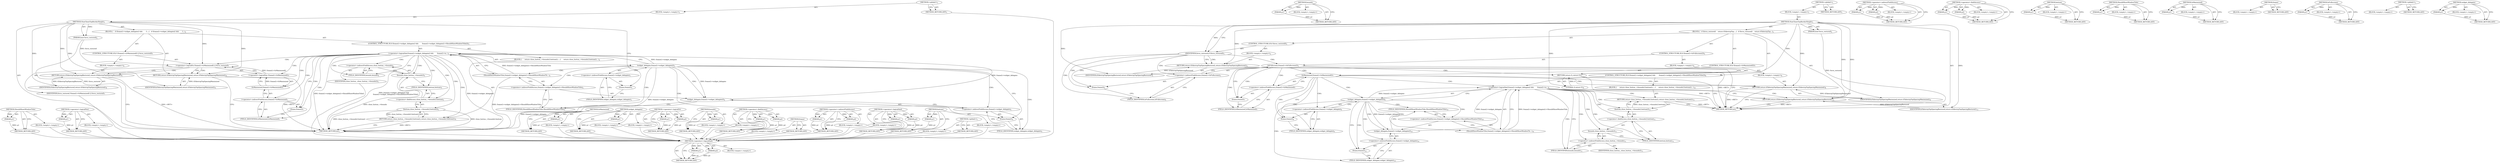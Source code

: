 digraph "widget_delegate" {
vulnerable_82 [label=<(METHOD,ShouldShowWindowTitle)>];
vulnerable_83 [label=<(PARAM,p1)>];
vulnerable_84 [label=<(BLOCK,&lt;empty&gt;,&lt;empty&gt;)>];
vulnerable_85 [label=<(METHOD_RETURN,ANY)>];
vulnerable_104 [label=<(METHOD,&lt;operator&gt;.logicalNot)>];
vulnerable_105 [label=<(PARAM,p1)>];
vulnerable_106 [label=<(BLOCK,&lt;empty&gt;,&lt;empty&gt;)>];
vulnerable_107 [label=<(METHOD_RETURN,ANY)>];
vulnerable_6 [label=<(METHOD,&lt;global&gt;)<SUB>1</SUB>>];
vulnerable_7 [label=<(BLOCK,&lt;empty&gt;,&lt;empty&gt;)<SUB>1</SUB>>];
vulnerable_8 [label=<(METHOD,NonClientTopBorderHeight)<SUB>1</SUB>>];
vulnerable_9 [label=<(PARAM,bool force_restored)<SUB>2</SUB>>];
vulnerable_10 [label=<(BLOCK,{
   if (frame()-&gt;widget_delegate() &amp;&amp;
       f...,{
   if (frame()-&gt;widget_delegate() &amp;&amp;
       f...)<SUB>2</SUB>>];
vulnerable_11 [label=<(CONTROL_STRUCTURE,IF,if (frame()-&gt;widget_delegate() &amp;&amp;
       frame()-&gt;widget_delegate()-&gt;ShouldShowWindowTitle()))<SUB>3</SUB>>];
vulnerable_12 [label=<(&lt;operator&gt;.logicalAnd,frame()-&gt;widget_delegate() &amp;&amp;
       frame()-&gt;w...)<SUB>3</SUB>>];
vulnerable_13 [label=<(widget_delegate,frame()-&gt;widget_delegate())<SUB>3</SUB>>];
vulnerable_14 [label=<(&lt;operator&gt;.indirectFieldAccess,frame()-&gt;widget_delegate)<SUB>3</SUB>>];
vulnerable_15 [label=<(frame,frame())<SUB>3</SUB>>];
vulnerable_16 [label=<(FIELD_IDENTIFIER,widget_delegate,widget_delegate)<SUB>3</SUB>>];
vulnerable_17 [label=<(ShouldShowWindowTitle,frame()-&gt;widget_delegate()-&gt;ShouldShowWindowTit...)<SUB>4</SUB>>];
vulnerable_18 [label=<(&lt;operator&gt;.indirectFieldAccess,frame()-&gt;widget_delegate()-&gt;ShouldShowWindowTitle)<SUB>4</SUB>>];
vulnerable_19 [label=<(widget_delegate,frame()-&gt;widget_delegate())<SUB>4</SUB>>];
vulnerable_20 [label=<(&lt;operator&gt;.indirectFieldAccess,frame()-&gt;widget_delegate)<SUB>4</SUB>>];
vulnerable_21 [label=<(frame,frame())<SUB>4</SUB>>];
vulnerable_22 [label=<(FIELD_IDENTIFIER,widget_delegate,widget_delegate)<SUB>4</SUB>>];
vulnerable_23 [label=<(FIELD_IDENTIFIER,ShouldShowWindowTitle,ShouldShowWindowTitle)<SUB>4</SUB>>];
vulnerable_24 [label=<(BLOCK,{
     return close_button_-&gt;bounds().bottom();...,{
     return close_button_-&gt;bounds().bottom();...)<SUB>4</SUB>>];
vulnerable_25 [label=<(RETURN,return close_button_-&gt;bounds().bottom();,return close_button_-&gt;bounds().bottom();)<SUB>5</SUB>>];
vulnerable_26 [label=<(bottom,close_button_-&gt;bounds().bottom())<SUB>5</SUB>>];
vulnerable_27 [label=<(&lt;operator&gt;.fieldAccess,close_button_-&gt;bounds().bottom)<SUB>5</SUB>>];
vulnerable_28 [label=<(bounds,close_button_-&gt;bounds())<SUB>5</SUB>>];
vulnerable_29 [label=<(&lt;operator&gt;.indirectFieldAccess,close_button_-&gt;bounds)<SUB>5</SUB>>];
vulnerable_30 [label=<(IDENTIFIER,close_button_,close_button_-&gt;bounds())<SUB>5</SUB>>];
vulnerable_31 [label=<(FIELD_IDENTIFIER,bounds,bounds)<SUB>5</SUB>>];
vulnerable_32 [label=<(FIELD_IDENTIFIER,bottom,bottom)<SUB>5</SUB>>];
vulnerable_33 [label=<(CONTROL_STRUCTURE,IF,if (!frame()-&gt;IsMaximized() || force_restored))<SUB>7</SUB>>];
vulnerable_34 [label=<(&lt;operator&gt;.logicalOr,!frame()-&gt;IsMaximized() || force_restored)<SUB>7</SUB>>];
vulnerable_35 [label=<(&lt;operator&gt;.logicalNot,!frame()-&gt;IsMaximized())<SUB>7</SUB>>];
vulnerable_36 [label=<(IsMaximized,frame()-&gt;IsMaximized())<SUB>7</SUB>>];
vulnerable_37 [label=<(&lt;operator&gt;.indirectFieldAccess,frame()-&gt;IsMaximized)<SUB>7</SUB>>];
vulnerable_38 [label=<(frame,frame())<SUB>7</SUB>>];
vulnerable_39 [label=<(FIELD_IDENTIFIER,IsMaximized,IsMaximized)<SUB>7</SUB>>];
vulnerable_40 [label=<(IDENTIFIER,force_restored,!frame()-&gt;IsMaximized() || force_restored)<SUB>7</SUB>>];
vulnerable_41 [label=<(BLOCK,&lt;empty&gt;,&lt;empty&gt;)<SUB>8</SUB>>];
vulnerable_42 [label=<(RETURN,return kTabstripTopSpacingRestored;,return kTabstripTopSpacingRestored;)<SUB>8</SUB>>];
vulnerable_43 [label=<(IDENTIFIER,kTabstripTopSpacingRestored,return kTabstripTopSpacingRestored;)<SUB>8</SUB>>];
vulnerable_44 [label=<(RETURN,return kTabstripTopSpacingMaximized;,return kTabstripTopSpacingMaximized;)<SUB>9</SUB>>];
vulnerable_45 [label=<(IDENTIFIER,kTabstripTopSpacingMaximized,return kTabstripTopSpacingMaximized;)<SUB>9</SUB>>];
vulnerable_46 [label=<(METHOD_RETURN,int)<SUB>1</SUB>>];
vulnerable_48 [label=<(METHOD_RETURN,ANY)<SUB>1</SUB>>];
vulnerable_108 [label=<(METHOD,IsMaximized)>];
vulnerable_109 [label=<(PARAM,p1)>];
vulnerable_110 [label=<(BLOCK,&lt;empty&gt;,&lt;empty&gt;)>];
vulnerable_111 [label=<(METHOD_RETURN,ANY)>];
vulnerable_70 [label=<(METHOD,widget_delegate)>];
vulnerable_71 [label=<(PARAM,p1)>];
vulnerable_72 [label=<(BLOCK,&lt;empty&gt;,&lt;empty&gt;)>];
vulnerable_73 [label=<(METHOD_RETURN,ANY)>];
vulnerable_99 [label=<(METHOD,&lt;operator&gt;.logicalOr)>];
vulnerable_100 [label=<(PARAM,p1)>];
vulnerable_101 [label=<(PARAM,p2)>];
vulnerable_102 [label=<(BLOCK,&lt;empty&gt;,&lt;empty&gt;)>];
vulnerable_103 [label=<(METHOD_RETURN,ANY)>];
vulnerable_95 [label=<(METHOD,bounds)>];
vulnerable_96 [label=<(PARAM,p1)>];
vulnerable_97 [label=<(BLOCK,&lt;empty&gt;,&lt;empty&gt;)>];
vulnerable_98 [label=<(METHOD_RETURN,ANY)>];
vulnerable_90 [label=<(METHOD,&lt;operator&gt;.fieldAccess)>];
vulnerable_91 [label=<(PARAM,p1)>];
vulnerable_92 [label=<(PARAM,p2)>];
vulnerable_93 [label=<(BLOCK,&lt;empty&gt;,&lt;empty&gt;)>];
vulnerable_94 [label=<(METHOD_RETURN,ANY)>];
vulnerable_79 [label=<(METHOD,frame)>];
vulnerable_80 [label=<(BLOCK,&lt;empty&gt;,&lt;empty&gt;)>];
vulnerable_81 [label=<(METHOD_RETURN,ANY)>];
vulnerable_74 [label=<(METHOD,&lt;operator&gt;.indirectFieldAccess)>];
vulnerable_75 [label=<(PARAM,p1)>];
vulnerable_76 [label=<(PARAM,p2)>];
vulnerable_77 [label=<(BLOCK,&lt;empty&gt;,&lt;empty&gt;)>];
vulnerable_78 [label=<(METHOD_RETURN,ANY)>];
vulnerable_65 [label=<(METHOD,&lt;operator&gt;.logicalAnd)>];
vulnerable_66 [label=<(PARAM,p1)>];
vulnerable_67 [label=<(PARAM,p2)>];
vulnerable_68 [label=<(BLOCK,&lt;empty&gt;,&lt;empty&gt;)>];
vulnerable_69 [label=<(METHOD_RETURN,ANY)>];
vulnerable_59 [label=<(METHOD,&lt;global&gt;)<SUB>1</SUB>>];
vulnerable_60 [label=<(BLOCK,&lt;empty&gt;,&lt;empty&gt;)>];
vulnerable_61 [label=<(METHOD_RETURN,ANY)>];
vulnerable_86 [label=<(METHOD,bottom)>];
vulnerable_87 [label=<(PARAM,p1)>];
vulnerable_88 [label=<(BLOCK,&lt;empty&gt;,&lt;empty&gt;)>];
vulnerable_89 [label=<(METHOD_RETURN,ANY)>];
fixed_91 [label=<(METHOD,&lt;operator&gt;.logicalAnd)>];
fixed_92 [label=<(PARAM,p1)>];
fixed_93 [label=<(PARAM,p2)>];
fixed_94 [label=<(BLOCK,&lt;empty&gt;,&lt;empty&gt;)>];
fixed_95 [label=<(METHOD_RETURN,ANY)>];
fixed_113 [label=<(METHOD,bounds)>];
fixed_114 [label=<(PARAM,p1)>];
fixed_115 [label=<(BLOCK,&lt;empty&gt;,&lt;empty&gt;)>];
fixed_116 [label=<(METHOD_RETURN,ANY)>];
fixed_6 [label=<(METHOD,&lt;global&gt;)<SUB>1</SUB>>];
fixed_7 [label=<(BLOCK,&lt;empty&gt;,&lt;empty&gt;)<SUB>1</SUB>>];
fixed_8 [label=<(METHOD,NonClientTopBorderHeight)<SUB>1</SUB>>];
fixed_9 [label=<(PARAM,bool force_restored)<SUB>2</SUB>>];
fixed_10 [label=<(BLOCK,{
  if (force_restored)
    return kTabstripTop...,{
  if (force_restored)
    return kTabstripTop...)<SUB>2</SUB>>];
fixed_11 [label=<(CONTROL_STRUCTURE,IF,if (force_restored))<SUB>3</SUB>>];
fixed_12 [label=<(IDENTIFIER,force_restored,if (force_restored))<SUB>3</SUB>>];
fixed_13 [label=<(BLOCK,&lt;empty&gt;,&lt;empty&gt;)<SUB>4</SUB>>];
fixed_14 [label=<(RETURN,return kTabstripTopSpacingRestored;,return kTabstripTopSpacingRestored;)<SUB>4</SUB>>];
fixed_15 [label=<(IDENTIFIER,kTabstripTopSpacingRestored,return kTabstripTopSpacingRestored;)<SUB>4</SUB>>];
fixed_16 [label=<(CONTROL_STRUCTURE,IF,if (frame()-&gt;IsFullscreen()))<SUB>5</SUB>>];
fixed_17 [label=<(IsFullscreen,frame()-&gt;IsFullscreen())<SUB>5</SUB>>];
fixed_18 [label=<(&lt;operator&gt;.indirectFieldAccess,frame()-&gt;IsFullscreen)<SUB>5</SUB>>];
fixed_19 [label=<(frame,frame())<SUB>5</SUB>>];
fixed_20 [label=<(FIELD_IDENTIFIER,IsFullscreen,IsFullscreen)<SUB>5</SUB>>];
fixed_21 [label=<(BLOCK,&lt;empty&gt;,&lt;empty&gt;)<SUB>6</SUB>>];
fixed_22 [label=<(RETURN,return 0;,return 0;)<SUB>6</SUB>>];
fixed_23 [label=<(LITERAL,0,return 0;)<SUB>6</SUB>>];
fixed_24 [label=<(CONTROL_STRUCTURE,IF,if (frame()-&gt;IsMaximized()))<SUB>7</SUB>>];
fixed_25 [label=<(IsMaximized,frame()-&gt;IsMaximized())<SUB>7</SUB>>];
fixed_26 [label=<(&lt;operator&gt;.indirectFieldAccess,frame()-&gt;IsMaximized)<SUB>7</SUB>>];
fixed_27 [label=<(frame,frame())<SUB>7</SUB>>];
fixed_28 [label=<(FIELD_IDENTIFIER,IsMaximized,IsMaximized)<SUB>7</SUB>>];
fixed_29 [label=<(BLOCK,&lt;empty&gt;,&lt;empty&gt;)<SUB>8</SUB>>];
fixed_30 [label=<(RETURN,return kTabstripTopSpacingMaximized;,return kTabstripTopSpacingMaximized;)<SUB>8</SUB>>];
fixed_31 [label=<(IDENTIFIER,kTabstripTopSpacingMaximized,return kTabstripTopSpacingMaximized;)<SUB>8</SUB>>];
fixed_32 [label=<(CONTROL_STRUCTURE,IF,if (frame()-&gt;widget_delegate() &amp;&amp;
       frame()-&gt;widget_delegate()-&gt;ShouldShowWindowTitle()))<SUB>9</SUB>>];
fixed_33 [label=<(&lt;operator&gt;.logicalAnd,frame()-&gt;widget_delegate() &amp;&amp;
       frame()-&gt;w...)<SUB>9</SUB>>];
fixed_34 [label=<(widget_delegate,frame()-&gt;widget_delegate())<SUB>9</SUB>>];
fixed_35 [label=<(&lt;operator&gt;.indirectFieldAccess,frame()-&gt;widget_delegate)<SUB>9</SUB>>];
fixed_36 [label=<(frame,frame())<SUB>9</SUB>>];
fixed_37 [label=<(FIELD_IDENTIFIER,widget_delegate,widget_delegate)<SUB>9</SUB>>];
fixed_38 [label=<(ShouldShowWindowTitle,frame()-&gt;widget_delegate()-&gt;ShouldShowWindowTit...)<SUB>10</SUB>>];
fixed_39 [label=<(&lt;operator&gt;.indirectFieldAccess,frame()-&gt;widget_delegate()-&gt;ShouldShowWindowTitle)<SUB>10</SUB>>];
fixed_40 [label=<(widget_delegate,frame()-&gt;widget_delegate())<SUB>10</SUB>>];
fixed_41 [label=<(&lt;operator&gt;.indirectFieldAccess,frame()-&gt;widget_delegate)<SUB>10</SUB>>];
fixed_42 [label=<(frame,frame())<SUB>10</SUB>>];
fixed_43 [label=<(FIELD_IDENTIFIER,widget_delegate,widget_delegate)<SUB>10</SUB>>];
fixed_44 [label=<(FIELD_IDENTIFIER,ShouldShowWindowTitle,ShouldShowWindowTitle)<SUB>10</SUB>>];
fixed_45 [label=<(BLOCK,{
     return close_button_-&gt;bounds().bottom();...,{
     return close_button_-&gt;bounds().bottom();...)<SUB>10</SUB>>];
fixed_46 [label=<(RETURN,return close_button_-&gt;bounds().bottom();,return close_button_-&gt;bounds().bottom();)<SUB>11</SUB>>];
fixed_47 [label=<(bottom,close_button_-&gt;bounds().bottom())<SUB>11</SUB>>];
fixed_48 [label=<(&lt;operator&gt;.fieldAccess,close_button_-&gt;bounds().bottom)<SUB>11</SUB>>];
fixed_49 [label=<(bounds,close_button_-&gt;bounds())<SUB>11</SUB>>];
fixed_50 [label=<(&lt;operator&gt;.indirectFieldAccess,close_button_-&gt;bounds)<SUB>11</SUB>>];
fixed_51 [label=<(IDENTIFIER,close_button_,close_button_-&gt;bounds())<SUB>11</SUB>>];
fixed_52 [label=<(FIELD_IDENTIFIER,bounds,bounds)<SUB>11</SUB>>];
fixed_53 [label=<(FIELD_IDENTIFIER,bottom,bottom)<SUB>11</SUB>>];
fixed_54 [label=<(RETURN,return kTabstripTopSpacingRestored;,return kTabstripTopSpacingRestored;)<SUB>13</SUB>>];
fixed_55 [label=<(IDENTIFIER,kTabstripTopSpacingRestored,return kTabstripTopSpacingRestored;)<SUB>13</SUB>>];
fixed_56 [label=<(METHOD_RETURN,int)<SUB>1</SUB>>];
fixed_58 [label=<(METHOD_RETURN,ANY)<SUB>1</SUB>>];
fixed_79 [label=<(METHOD,&lt;operator&gt;.indirectFieldAccess)>];
fixed_80 [label=<(PARAM,p1)>];
fixed_81 [label=<(PARAM,p2)>];
fixed_82 [label=<(BLOCK,&lt;empty&gt;,&lt;empty&gt;)>];
fixed_83 [label=<(METHOD_RETURN,ANY)>];
fixed_108 [label=<(METHOD,&lt;operator&gt;.fieldAccess)>];
fixed_109 [label=<(PARAM,p1)>];
fixed_110 [label=<(PARAM,p2)>];
fixed_111 [label=<(BLOCK,&lt;empty&gt;,&lt;empty&gt;)>];
fixed_112 [label=<(METHOD_RETURN,ANY)>];
fixed_104 [label=<(METHOD,bottom)>];
fixed_105 [label=<(PARAM,p1)>];
fixed_106 [label=<(BLOCK,&lt;empty&gt;,&lt;empty&gt;)>];
fixed_107 [label=<(METHOD_RETURN,ANY)>];
fixed_100 [label=<(METHOD,ShouldShowWindowTitle)>];
fixed_101 [label=<(PARAM,p1)>];
fixed_102 [label=<(BLOCK,&lt;empty&gt;,&lt;empty&gt;)>];
fixed_103 [label=<(METHOD_RETURN,ANY)>];
fixed_87 [label=<(METHOD,IsMaximized)>];
fixed_88 [label=<(PARAM,p1)>];
fixed_89 [label=<(BLOCK,&lt;empty&gt;,&lt;empty&gt;)>];
fixed_90 [label=<(METHOD_RETURN,ANY)>];
fixed_84 [label=<(METHOD,frame)>];
fixed_85 [label=<(BLOCK,&lt;empty&gt;,&lt;empty&gt;)>];
fixed_86 [label=<(METHOD_RETURN,ANY)>];
fixed_75 [label=<(METHOD,IsFullscreen)>];
fixed_76 [label=<(PARAM,p1)>];
fixed_77 [label=<(BLOCK,&lt;empty&gt;,&lt;empty&gt;)>];
fixed_78 [label=<(METHOD_RETURN,ANY)>];
fixed_69 [label=<(METHOD,&lt;global&gt;)<SUB>1</SUB>>];
fixed_70 [label=<(BLOCK,&lt;empty&gt;,&lt;empty&gt;)>];
fixed_71 [label=<(METHOD_RETURN,ANY)>];
fixed_96 [label=<(METHOD,widget_delegate)>];
fixed_97 [label=<(PARAM,p1)>];
fixed_98 [label=<(BLOCK,&lt;empty&gt;,&lt;empty&gt;)>];
fixed_99 [label=<(METHOD_RETURN,ANY)>];
vulnerable_82 -> vulnerable_83  [key=0, label="AST: "];
vulnerable_82 -> vulnerable_83  [key=1, label="DDG: "];
vulnerable_82 -> vulnerable_84  [key=0, label="AST: "];
vulnerable_82 -> vulnerable_85  [key=0, label="AST: "];
vulnerable_82 -> vulnerable_85  [key=1, label="CFG: "];
vulnerable_83 -> vulnerable_85  [key=0, label="DDG: p1"];
vulnerable_84 -> fixed_91  [key=0];
vulnerable_85 -> fixed_91  [key=0];
vulnerable_104 -> vulnerable_105  [key=0, label="AST: "];
vulnerable_104 -> vulnerable_105  [key=1, label="DDG: "];
vulnerable_104 -> vulnerable_106  [key=0, label="AST: "];
vulnerable_104 -> vulnerable_107  [key=0, label="AST: "];
vulnerable_104 -> vulnerable_107  [key=1, label="CFG: "];
vulnerable_105 -> vulnerable_107  [key=0, label="DDG: p1"];
vulnerable_106 -> fixed_91  [key=0];
vulnerable_107 -> fixed_91  [key=0];
vulnerable_6 -> vulnerable_7  [key=0, label="AST: "];
vulnerable_6 -> vulnerable_48  [key=0, label="AST: "];
vulnerable_6 -> vulnerable_48  [key=1, label="CFG: "];
vulnerable_7 -> vulnerable_8  [key=0, label="AST: "];
vulnerable_8 -> vulnerable_9  [key=0, label="AST: "];
vulnerable_8 -> vulnerable_9  [key=1, label="DDG: "];
vulnerable_8 -> vulnerable_10  [key=0, label="AST: "];
vulnerable_8 -> vulnerable_46  [key=0, label="AST: "];
vulnerable_8 -> vulnerable_15  [key=0, label="CFG: "];
vulnerable_8 -> vulnerable_44  [key=0, label="DDG: "];
vulnerable_8 -> vulnerable_45  [key=0, label="DDG: "];
vulnerable_8 -> vulnerable_34  [key=0, label="DDG: "];
vulnerable_8 -> vulnerable_42  [key=0, label="DDG: "];
vulnerable_8 -> vulnerable_43  [key=0, label="DDG: "];
vulnerable_9 -> vulnerable_46  [key=0, label="DDG: force_restored"];
vulnerable_9 -> vulnerable_34  [key=0, label="DDG: force_restored"];
vulnerable_10 -> vulnerable_11  [key=0, label="AST: "];
vulnerable_10 -> vulnerable_33  [key=0, label="AST: "];
vulnerable_10 -> vulnerable_44  [key=0, label="AST: "];
vulnerable_11 -> vulnerable_12  [key=0, label="AST: "];
vulnerable_11 -> vulnerable_24  [key=0, label="AST: "];
vulnerable_12 -> vulnerable_13  [key=0, label="AST: "];
vulnerable_12 -> vulnerable_17  [key=0, label="AST: "];
vulnerable_12 -> vulnerable_38  [key=0, label="CFG: "];
vulnerable_12 -> vulnerable_38  [key=1, label="CDG: "];
vulnerable_12 -> vulnerable_31  [key=0, label="CFG: "];
vulnerable_12 -> vulnerable_31  [key=1, label="CDG: "];
vulnerable_12 -> vulnerable_46  [key=0, label="DDG: frame()-&gt;widget_delegate()"];
vulnerable_12 -> vulnerable_46  [key=1, label="DDG: frame()-&gt;widget_delegate()-&gt;ShouldShowWindowTitle()"];
vulnerable_12 -> vulnerable_46  [key=2, label="DDG: frame()-&gt;widget_delegate() &amp;&amp;
       frame()-&gt;widget_delegate()-&gt;ShouldShowWindowTitle()"];
vulnerable_12 -> vulnerable_34  [key=0, label="CDG: "];
vulnerable_12 -> vulnerable_32  [key=0, label="CDG: "];
vulnerable_12 -> vulnerable_26  [key=0, label="CDG: "];
vulnerable_12 -> vulnerable_28  [key=0, label="CDG: "];
vulnerable_12 -> vulnerable_36  [key=0, label="CDG: "];
vulnerable_12 -> vulnerable_37  [key=0, label="CDG: "];
vulnerable_12 -> vulnerable_25  [key=0, label="CDG: "];
vulnerable_12 -> vulnerable_27  [key=0, label="CDG: "];
vulnerable_12 -> vulnerable_29  [key=0, label="CDG: "];
vulnerable_12 -> vulnerable_35  [key=0, label="CDG: "];
vulnerable_12 -> vulnerable_39  [key=0, label="CDG: "];
vulnerable_13 -> vulnerable_14  [key=0, label="AST: "];
vulnerable_13 -> vulnerable_21  [key=0, label="CFG: "];
vulnerable_13 -> vulnerable_21  [key=1, label="CDG: "];
vulnerable_13 -> vulnerable_12  [key=0, label="CFG: "];
vulnerable_13 -> vulnerable_12  [key=1, label="DDG: frame()-&gt;widget_delegate"];
vulnerable_13 -> vulnerable_46  [key=0, label="DDG: frame()-&gt;widget_delegate"];
vulnerable_13 -> vulnerable_19  [key=0, label="DDG: frame()-&gt;widget_delegate"];
vulnerable_13 -> vulnerable_19  [key=1, label="CDG: "];
vulnerable_13 -> vulnerable_17  [key=0, label="CDG: "];
vulnerable_13 -> vulnerable_23  [key=0, label="CDG: "];
vulnerable_13 -> vulnerable_20  [key=0, label="CDG: "];
vulnerable_13 -> vulnerable_22  [key=0, label="CDG: "];
vulnerable_13 -> vulnerable_18  [key=0, label="CDG: "];
vulnerable_14 -> vulnerable_15  [key=0, label="AST: "];
vulnerable_14 -> vulnerable_16  [key=0, label="AST: "];
vulnerable_14 -> vulnerable_13  [key=0, label="CFG: "];
vulnerable_15 -> vulnerable_16  [key=0, label="CFG: "];
vulnerable_16 -> vulnerable_14  [key=0, label="CFG: "];
vulnerable_17 -> vulnerable_18  [key=0, label="AST: "];
vulnerable_17 -> vulnerable_12  [key=0, label="CFG: "];
vulnerable_17 -> vulnerable_12  [key=1, label="DDG: frame()-&gt;widget_delegate()-&gt;ShouldShowWindowTitle"];
vulnerable_17 -> vulnerable_46  [key=0, label="DDG: frame()-&gt;widget_delegate()-&gt;ShouldShowWindowTitle"];
vulnerable_18 -> vulnerable_19  [key=0, label="AST: "];
vulnerable_18 -> vulnerable_23  [key=0, label="AST: "];
vulnerable_18 -> vulnerable_17  [key=0, label="CFG: "];
vulnerable_19 -> vulnerable_20  [key=0, label="AST: "];
vulnerable_19 -> vulnerable_23  [key=0, label="CFG: "];
vulnerable_19 -> vulnerable_46  [key=0, label="DDG: frame()-&gt;widget_delegate"];
vulnerable_19 -> vulnerable_12  [key=0, label="DDG: frame()-&gt;widget_delegate"];
vulnerable_20 -> vulnerable_21  [key=0, label="AST: "];
vulnerable_20 -> vulnerable_22  [key=0, label="AST: "];
vulnerable_20 -> vulnerable_19  [key=0, label="CFG: "];
vulnerable_21 -> vulnerable_22  [key=0, label="CFG: "];
vulnerable_22 -> vulnerable_20  [key=0, label="CFG: "];
vulnerable_23 -> vulnerable_18  [key=0, label="CFG: "];
vulnerable_24 -> vulnerable_25  [key=0, label="AST: "];
vulnerable_25 -> vulnerable_26  [key=0, label="AST: "];
vulnerable_25 -> vulnerable_46  [key=0, label="CFG: "];
vulnerable_25 -> vulnerable_46  [key=1, label="DDG: &lt;RET&gt;"];
vulnerable_26 -> vulnerable_27  [key=0, label="AST: "];
vulnerable_26 -> vulnerable_25  [key=0, label="CFG: "];
vulnerable_26 -> vulnerable_25  [key=1, label="DDG: close_button_-&gt;bounds().bottom()"];
vulnerable_26 -> vulnerable_46  [key=0, label="DDG: close_button_-&gt;bounds().bottom"];
vulnerable_26 -> vulnerable_46  [key=1, label="DDG: close_button_-&gt;bounds().bottom()"];
vulnerable_27 -> vulnerable_28  [key=0, label="AST: "];
vulnerable_27 -> vulnerable_32  [key=0, label="AST: "];
vulnerable_27 -> vulnerable_26  [key=0, label="CFG: "];
vulnerable_28 -> vulnerable_29  [key=0, label="AST: "];
vulnerable_28 -> vulnerable_32  [key=0, label="CFG: "];
vulnerable_28 -> vulnerable_46  [key=0, label="DDG: close_button_-&gt;bounds"];
vulnerable_29 -> vulnerable_30  [key=0, label="AST: "];
vulnerable_29 -> vulnerable_31  [key=0, label="AST: "];
vulnerable_29 -> vulnerable_28  [key=0, label="CFG: "];
vulnerable_30 -> fixed_91  [key=0];
vulnerable_31 -> vulnerable_29  [key=0, label="CFG: "];
vulnerable_32 -> vulnerable_27  [key=0, label="CFG: "];
vulnerable_33 -> vulnerable_34  [key=0, label="AST: "];
vulnerable_33 -> vulnerable_41  [key=0, label="AST: "];
vulnerable_34 -> vulnerable_35  [key=0, label="AST: "];
vulnerable_34 -> vulnerable_40  [key=0, label="AST: "];
vulnerable_34 -> vulnerable_42  [key=0, label="CFG: "];
vulnerable_34 -> vulnerable_42  [key=1, label="CDG: "];
vulnerable_34 -> vulnerable_44  [key=0, label="CFG: "];
vulnerable_34 -> vulnerable_44  [key=1, label="CDG: "];
vulnerable_35 -> vulnerable_36  [key=0, label="AST: "];
vulnerable_35 -> vulnerable_34  [key=0, label="CFG: "];
vulnerable_35 -> vulnerable_34  [key=1, label="DDG: frame()-&gt;IsMaximized()"];
vulnerable_36 -> vulnerable_37  [key=0, label="AST: "];
vulnerable_36 -> vulnerable_35  [key=0, label="CFG: "];
vulnerable_36 -> vulnerable_35  [key=1, label="DDG: frame()-&gt;IsMaximized"];
vulnerable_37 -> vulnerable_38  [key=0, label="AST: "];
vulnerable_37 -> vulnerable_39  [key=0, label="AST: "];
vulnerable_37 -> vulnerable_36  [key=0, label="CFG: "];
vulnerable_38 -> vulnerable_39  [key=0, label="CFG: "];
vulnerable_39 -> vulnerable_37  [key=0, label="CFG: "];
vulnerable_40 -> fixed_91  [key=0];
vulnerable_41 -> vulnerable_42  [key=0, label="AST: "];
vulnerable_42 -> vulnerable_43  [key=0, label="AST: "];
vulnerable_42 -> vulnerable_46  [key=0, label="CFG: "];
vulnerable_42 -> vulnerable_46  [key=1, label="DDG: &lt;RET&gt;"];
vulnerable_43 -> vulnerable_42  [key=0, label="DDG: kTabstripTopSpacingRestored"];
vulnerable_44 -> vulnerable_45  [key=0, label="AST: "];
vulnerable_44 -> vulnerable_46  [key=0, label="CFG: "];
vulnerable_44 -> vulnerable_46  [key=1, label="DDG: &lt;RET&gt;"];
vulnerable_45 -> vulnerable_44  [key=0, label="DDG: kTabstripTopSpacingMaximized"];
vulnerable_46 -> fixed_91  [key=0];
vulnerable_48 -> fixed_91  [key=0];
vulnerable_108 -> vulnerable_109  [key=0, label="AST: "];
vulnerable_108 -> vulnerable_109  [key=1, label="DDG: "];
vulnerable_108 -> vulnerable_110  [key=0, label="AST: "];
vulnerable_108 -> vulnerable_111  [key=0, label="AST: "];
vulnerable_108 -> vulnerable_111  [key=1, label="CFG: "];
vulnerable_109 -> vulnerable_111  [key=0, label="DDG: p1"];
vulnerable_110 -> fixed_91  [key=0];
vulnerable_111 -> fixed_91  [key=0];
vulnerable_70 -> vulnerable_71  [key=0, label="AST: "];
vulnerable_70 -> vulnerable_71  [key=1, label="DDG: "];
vulnerable_70 -> vulnerable_72  [key=0, label="AST: "];
vulnerable_70 -> vulnerable_73  [key=0, label="AST: "];
vulnerable_70 -> vulnerable_73  [key=1, label="CFG: "];
vulnerable_71 -> vulnerable_73  [key=0, label="DDG: p1"];
vulnerable_72 -> fixed_91  [key=0];
vulnerable_73 -> fixed_91  [key=0];
vulnerable_99 -> vulnerable_100  [key=0, label="AST: "];
vulnerable_99 -> vulnerable_100  [key=1, label="DDG: "];
vulnerable_99 -> vulnerable_102  [key=0, label="AST: "];
vulnerable_99 -> vulnerable_101  [key=0, label="AST: "];
vulnerable_99 -> vulnerable_101  [key=1, label="DDG: "];
vulnerable_99 -> vulnerable_103  [key=0, label="AST: "];
vulnerable_99 -> vulnerable_103  [key=1, label="CFG: "];
vulnerable_100 -> vulnerable_103  [key=0, label="DDG: p1"];
vulnerable_101 -> vulnerable_103  [key=0, label="DDG: p2"];
vulnerable_102 -> fixed_91  [key=0];
vulnerable_103 -> fixed_91  [key=0];
vulnerable_95 -> vulnerable_96  [key=0, label="AST: "];
vulnerable_95 -> vulnerable_96  [key=1, label="DDG: "];
vulnerable_95 -> vulnerable_97  [key=0, label="AST: "];
vulnerable_95 -> vulnerable_98  [key=0, label="AST: "];
vulnerable_95 -> vulnerable_98  [key=1, label="CFG: "];
vulnerable_96 -> vulnerable_98  [key=0, label="DDG: p1"];
vulnerable_97 -> fixed_91  [key=0];
vulnerable_98 -> fixed_91  [key=0];
vulnerable_90 -> vulnerable_91  [key=0, label="AST: "];
vulnerable_90 -> vulnerable_91  [key=1, label="DDG: "];
vulnerable_90 -> vulnerable_93  [key=0, label="AST: "];
vulnerable_90 -> vulnerable_92  [key=0, label="AST: "];
vulnerable_90 -> vulnerable_92  [key=1, label="DDG: "];
vulnerable_90 -> vulnerable_94  [key=0, label="AST: "];
vulnerable_90 -> vulnerable_94  [key=1, label="CFG: "];
vulnerable_91 -> vulnerable_94  [key=0, label="DDG: p1"];
vulnerable_92 -> vulnerable_94  [key=0, label="DDG: p2"];
vulnerable_93 -> fixed_91  [key=0];
vulnerable_94 -> fixed_91  [key=0];
vulnerable_79 -> vulnerable_80  [key=0, label="AST: "];
vulnerable_79 -> vulnerable_81  [key=0, label="AST: "];
vulnerable_79 -> vulnerable_81  [key=1, label="CFG: "];
vulnerable_80 -> fixed_91  [key=0];
vulnerable_81 -> fixed_91  [key=0];
vulnerable_74 -> vulnerable_75  [key=0, label="AST: "];
vulnerable_74 -> vulnerable_75  [key=1, label="DDG: "];
vulnerable_74 -> vulnerable_77  [key=0, label="AST: "];
vulnerable_74 -> vulnerable_76  [key=0, label="AST: "];
vulnerable_74 -> vulnerable_76  [key=1, label="DDG: "];
vulnerable_74 -> vulnerable_78  [key=0, label="AST: "];
vulnerable_74 -> vulnerable_78  [key=1, label="CFG: "];
vulnerable_75 -> vulnerable_78  [key=0, label="DDG: p1"];
vulnerable_76 -> vulnerable_78  [key=0, label="DDG: p2"];
vulnerable_77 -> fixed_91  [key=0];
vulnerable_78 -> fixed_91  [key=0];
vulnerable_65 -> vulnerable_66  [key=0, label="AST: "];
vulnerable_65 -> vulnerable_66  [key=1, label="DDG: "];
vulnerable_65 -> vulnerable_68  [key=0, label="AST: "];
vulnerable_65 -> vulnerable_67  [key=0, label="AST: "];
vulnerable_65 -> vulnerable_67  [key=1, label="DDG: "];
vulnerable_65 -> vulnerable_69  [key=0, label="AST: "];
vulnerable_65 -> vulnerable_69  [key=1, label="CFG: "];
vulnerable_66 -> vulnerable_69  [key=0, label="DDG: p1"];
vulnerable_67 -> vulnerable_69  [key=0, label="DDG: p2"];
vulnerable_68 -> fixed_91  [key=0];
vulnerable_69 -> fixed_91  [key=0];
vulnerable_59 -> vulnerable_60  [key=0, label="AST: "];
vulnerable_59 -> vulnerable_61  [key=0, label="AST: "];
vulnerable_59 -> vulnerable_61  [key=1, label="CFG: "];
vulnerable_60 -> fixed_91  [key=0];
vulnerable_61 -> fixed_91  [key=0];
vulnerable_86 -> vulnerable_87  [key=0, label="AST: "];
vulnerable_86 -> vulnerable_87  [key=1, label="DDG: "];
vulnerable_86 -> vulnerable_88  [key=0, label="AST: "];
vulnerable_86 -> vulnerable_89  [key=0, label="AST: "];
vulnerable_86 -> vulnerable_89  [key=1, label="CFG: "];
vulnerable_87 -> vulnerable_89  [key=0, label="DDG: p1"];
vulnerable_88 -> fixed_91  [key=0];
vulnerable_89 -> fixed_91  [key=0];
fixed_91 -> fixed_92  [key=0, label="AST: "];
fixed_91 -> fixed_92  [key=1, label="DDG: "];
fixed_91 -> fixed_94  [key=0, label="AST: "];
fixed_91 -> fixed_93  [key=0, label="AST: "];
fixed_91 -> fixed_93  [key=1, label="DDG: "];
fixed_91 -> fixed_95  [key=0, label="AST: "];
fixed_91 -> fixed_95  [key=1, label="CFG: "];
fixed_92 -> fixed_95  [key=0, label="DDG: p1"];
fixed_93 -> fixed_95  [key=0, label="DDG: p2"];
fixed_113 -> fixed_114  [key=0, label="AST: "];
fixed_113 -> fixed_114  [key=1, label="DDG: "];
fixed_113 -> fixed_115  [key=0, label="AST: "];
fixed_113 -> fixed_116  [key=0, label="AST: "];
fixed_113 -> fixed_116  [key=1, label="CFG: "];
fixed_114 -> fixed_116  [key=0, label="DDG: p1"];
fixed_6 -> fixed_7  [key=0, label="AST: "];
fixed_6 -> fixed_58  [key=0, label="AST: "];
fixed_6 -> fixed_58  [key=1, label="CFG: "];
fixed_7 -> fixed_8  [key=0, label="AST: "];
fixed_8 -> fixed_9  [key=0, label="AST: "];
fixed_8 -> fixed_9  [key=1, label="DDG: "];
fixed_8 -> fixed_10  [key=0, label="AST: "];
fixed_8 -> fixed_56  [key=0, label="AST: "];
fixed_8 -> fixed_12  [key=0, label="CFG: "];
fixed_8 -> fixed_12  [key=1, label="DDG: "];
fixed_8 -> fixed_54  [key=0, label="DDG: "];
fixed_8 -> fixed_55  [key=0, label="DDG: "];
fixed_8 -> fixed_14  [key=0, label="DDG: "];
fixed_8 -> fixed_22  [key=0, label="DDG: "];
fixed_8 -> fixed_30  [key=0, label="DDG: "];
fixed_8 -> fixed_15  [key=0, label="DDG: "];
fixed_8 -> fixed_23  [key=0, label="DDG: "];
fixed_8 -> fixed_31  [key=0, label="DDG: "];
fixed_9 -> fixed_56  [key=0, label="DDG: force_restored"];
fixed_10 -> fixed_11  [key=0, label="AST: "];
fixed_10 -> fixed_16  [key=0, label="AST: "];
fixed_10 -> fixed_24  [key=0, label="AST: "];
fixed_10 -> fixed_32  [key=0, label="AST: "];
fixed_10 -> fixed_54  [key=0, label="AST: "];
fixed_11 -> fixed_12  [key=0, label="AST: "];
fixed_11 -> fixed_13  [key=0, label="AST: "];
fixed_12 -> fixed_19  [key=0, label="CFG: "];
fixed_12 -> fixed_19  [key=1, label="CDG: "];
fixed_12 -> fixed_14  [key=0, label="CFG: "];
fixed_12 -> fixed_14  [key=1, label="CDG: "];
fixed_12 -> fixed_17  [key=0, label="CDG: "];
fixed_12 -> fixed_20  [key=0, label="CDG: "];
fixed_12 -> fixed_18  [key=0, label="CDG: "];
fixed_13 -> fixed_14  [key=0, label="AST: "];
fixed_14 -> fixed_15  [key=0, label="AST: "];
fixed_14 -> fixed_56  [key=0, label="CFG: "];
fixed_14 -> fixed_56  [key=1, label="DDG: &lt;RET&gt;"];
fixed_15 -> fixed_14  [key=0, label="DDG: kTabstripTopSpacingRestored"];
fixed_16 -> fixed_17  [key=0, label="AST: "];
fixed_16 -> fixed_21  [key=0, label="AST: "];
fixed_17 -> fixed_18  [key=0, label="AST: "];
fixed_17 -> fixed_27  [key=0, label="CFG: "];
fixed_17 -> fixed_27  [key=1, label="CDG: "];
fixed_17 -> fixed_22  [key=0, label="CFG: "];
fixed_17 -> fixed_22  [key=1, label="CDG: "];
fixed_17 -> fixed_26  [key=0, label="CDG: "];
fixed_17 -> fixed_28  [key=0, label="CDG: "];
fixed_17 -> fixed_25  [key=0, label="CDG: "];
fixed_18 -> fixed_19  [key=0, label="AST: "];
fixed_18 -> fixed_20  [key=0, label="AST: "];
fixed_18 -> fixed_17  [key=0, label="CFG: "];
fixed_19 -> fixed_20  [key=0, label="CFG: "];
fixed_20 -> fixed_18  [key=0, label="CFG: "];
fixed_21 -> fixed_22  [key=0, label="AST: "];
fixed_22 -> fixed_23  [key=0, label="AST: "];
fixed_22 -> fixed_56  [key=0, label="CFG: "];
fixed_22 -> fixed_56  [key=1, label="DDG: &lt;RET&gt;"];
fixed_23 -> fixed_22  [key=0, label="DDG: 0"];
fixed_24 -> fixed_25  [key=0, label="AST: "];
fixed_24 -> fixed_29  [key=0, label="AST: "];
fixed_25 -> fixed_26  [key=0, label="AST: "];
fixed_25 -> fixed_36  [key=0, label="CFG: "];
fixed_25 -> fixed_36  [key=1, label="CDG: "];
fixed_25 -> fixed_30  [key=0, label="CFG: "];
fixed_25 -> fixed_30  [key=1, label="CDG: "];
fixed_25 -> fixed_34  [key=0, label="CDG: "];
fixed_25 -> fixed_33  [key=0, label="CDG: "];
fixed_25 -> fixed_37  [key=0, label="CDG: "];
fixed_25 -> fixed_35  [key=0, label="CDG: "];
fixed_26 -> fixed_27  [key=0, label="AST: "];
fixed_26 -> fixed_28  [key=0, label="AST: "];
fixed_26 -> fixed_25  [key=0, label="CFG: "];
fixed_27 -> fixed_28  [key=0, label="CFG: "];
fixed_28 -> fixed_26  [key=0, label="CFG: "];
fixed_29 -> fixed_30  [key=0, label="AST: "];
fixed_30 -> fixed_31  [key=0, label="AST: "];
fixed_30 -> fixed_56  [key=0, label="CFG: "];
fixed_30 -> fixed_56  [key=1, label="DDG: &lt;RET&gt;"];
fixed_31 -> fixed_30  [key=0, label="DDG: kTabstripTopSpacingMaximized"];
fixed_32 -> fixed_33  [key=0, label="AST: "];
fixed_32 -> fixed_45  [key=0, label="AST: "];
fixed_33 -> fixed_34  [key=0, label="AST: "];
fixed_33 -> fixed_38  [key=0, label="AST: "];
fixed_33 -> fixed_52  [key=0, label="CFG: "];
fixed_33 -> fixed_52  [key=1, label="CDG: "];
fixed_33 -> fixed_54  [key=0, label="CFG: "];
fixed_33 -> fixed_54  [key=1, label="CDG: "];
fixed_33 -> fixed_47  [key=0, label="CDG: "];
fixed_33 -> fixed_48  [key=0, label="CDG: "];
fixed_33 -> fixed_49  [key=0, label="CDG: "];
fixed_33 -> fixed_46  [key=0, label="CDG: "];
fixed_33 -> fixed_53  [key=0, label="CDG: "];
fixed_33 -> fixed_50  [key=0, label="CDG: "];
fixed_34 -> fixed_35  [key=0, label="AST: "];
fixed_34 -> fixed_42  [key=0, label="CFG: "];
fixed_34 -> fixed_42  [key=1, label="CDG: "];
fixed_34 -> fixed_33  [key=0, label="CFG: "];
fixed_34 -> fixed_33  [key=1, label="DDG: frame()-&gt;widget_delegate"];
fixed_34 -> fixed_40  [key=0, label="DDG: frame()-&gt;widget_delegate"];
fixed_34 -> fixed_40  [key=1, label="CDG: "];
fixed_34 -> fixed_38  [key=0, label="CDG: "];
fixed_34 -> fixed_41  [key=0, label="CDG: "];
fixed_34 -> fixed_44  [key=0, label="CDG: "];
fixed_34 -> fixed_39  [key=0, label="CDG: "];
fixed_34 -> fixed_43  [key=0, label="CDG: "];
fixed_35 -> fixed_36  [key=0, label="AST: "];
fixed_35 -> fixed_37  [key=0, label="AST: "];
fixed_35 -> fixed_34  [key=0, label="CFG: "];
fixed_36 -> fixed_37  [key=0, label="CFG: "];
fixed_37 -> fixed_35  [key=0, label="CFG: "];
fixed_38 -> fixed_39  [key=0, label="AST: "];
fixed_38 -> fixed_33  [key=0, label="CFG: "];
fixed_38 -> fixed_33  [key=1, label="DDG: frame()-&gt;widget_delegate()-&gt;ShouldShowWindowTitle"];
fixed_39 -> fixed_40  [key=0, label="AST: "];
fixed_39 -> fixed_44  [key=0, label="AST: "];
fixed_39 -> fixed_38  [key=0, label="CFG: "];
fixed_40 -> fixed_41  [key=0, label="AST: "];
fixed_40 -> fixed_44  [key=0, label="CFG: "];
fixed_40 -> fixed_33  [key=0, label="DDG: frame()-&gt;widget_delegate"];
fixed_41 -> fixed_42  [key=0, label="AST: "];
fixed_41 -> fixed_43  [key=0, label="AST: "];
fixed_41 -> fixed_40  [key=0, label="CFG: "];
fixed_42 -> fixed_43  [key=0, label="CFG: "];
fixed_43 -> fixed_41  [key=0, label="CFG: "];
fixed_44 -> fixed_39  [key=0, label="CFG: "];
fixed_45 -> fixed_46  [key=0, label="AST: "];
fixed_46 -> fixed_47  [key=0, label="AST: "];
fixed_46 -> fixed_56  [key=0, label="CFG: "];
fixed_46 -> fixed_56  [key=1, label="DDG: &lt;RET&gt;"];
fixed_47 -> fixed_48  [key=0, label="AST: "];
fixed_47 -> fixed_46  [key=0, label="CFG: "];
fixed_47 -> fixed_46  [key=1, label="DDG: close_button_-&gt;bounds().bottom()"];
fixed_48 -> fixed_49  [key=0, label="AST: "];
fixed_48 -> fixed_53  [key=0, label="AST: "];
fixed_48 -> fixed_47  [key=0, label="CFG: "];
fixed_49 -> fixed_50  [key=0, label="AST: "];
fixed_49 -> fixed_53  [key=0, label="CFG: "];
fixed_50 -> fixed_51  [key=0, label="AST: "];
fixed_50 -> fixed_52  [key=0, label="AST: "];
fixed_50 -> fixed_49  [key=0, label="CFG: "];
fixed_52 -> fixed_50  [key=0, label="CFG: "];
fixed_53 -> fixed_48  [key=0, label="CFG: "];
fixed_54 -> fixed_55  [key=0, label="AST: "];
fixed_54 -> fixed_56  [key=0, label="CFG: "];
fixed_54 -> fixed_56  [key=1, label="DDG: &lt;RET&gt;"];
fixed_55 -> fixed_54  [key=0, label="DDG: kTabstripTopSpacingRestored"];
fixed_79 -> fixed_80  [key=0, label="AST: "];
fixed_79 -> fixed_80  [key=1, label="DDG: "];
fixed_79 -> fixed_82  [key=0, label="AST: "];
fixed_79 -> fixed_81  [key=0, label="AST: "];
fixed_79 -> fixed_81  [key=1, label="DDG: "];
fixed_79 -> fixed_83  [key=0, label="AST: "];
fixed_79 -> fixed_83  [key=1, label="CFG: "];
fixed_80 -> fixed_83  [key=0, label="DDG: p1"];
fixed_81 -> fixed_83  [key=0, label="DDG: p2"];
fixed_108 -> fixed_109  [key=0, label="AST: "];
fixed_108 -> fixed_109  [key=1, label="DDG: "];
fixed_108 -> fixed_111  [key=0, label="AST: "];
fixed_108 -> fixed_110  [key=0, label="AST: "];
fixed_108 -> fixed_110  [key=1, label="DDG: "];
fixed_108 -> fixed_112  [key=0, label="AST: "];
fixed_108 -> fixed_112  [key=1, label="CFG: "];
fixed_109 -> fixed_112  [key=0, label="DDG: p1"];
fixed_110 -> fixed_112  [key=0, label="DDG: p2"];
fixed_104 -> fixed_105  [key=0, label="AST: "];
fixed_104 -> fixed_105  [key=1, label="DDG: "];
fixed_104 -> fixed_106  [key=0, label="AST: "];
fixed_104 -> fixed_107  [key=0, label="AST: "];
fixed_104 -> fixed_107  [key=1, label="CFG: "];
fixed_105 -> fixed_107  [key=0, label="DDG: p1"];
fixed_100 -> fixed_101  [key=0, label="AST: "];
fixed_100 -> fixed_101  [key=1, label="DDG: "];
fixed_100 -> fixed_102  [key=0, label="AST: "];
fixed_100 -> fixed_103  [key=0, label="AST: "];
fixed_100 -> fixed_103  [key=1, label="CFG: "];
fixed_101 -> fixed_103  [key=0, label="DDG: p1"];
fixed_87 -> fixed_88  [key=0, label="AST: "];
fixed_87 -> fixed_88  [key=1, label="DDG: "];
fixed_87 -> fixed_89  [key=0, label="AST: "];
fixed_87 -> fixed_90  [key=0, label="AST: "];
fixed_87 -> fixed_90  [key=1, label="CFG: "];
fixed_88 -> fixed_90  [key=0, label="DDG: p1"];
fixed_84 -> fixed_85  [key=0, label="AST: "];
fixed_84 -> fixed_86  [key=0, label="AST: "];
fixed_84 -> fixed_86  [key=1, label="CFG: "];
fixed_75 -> fixed_76  [key=0, label="AST: "];
fixed_75 -> fixed_76  [key=1, label="DDG: "];
fixed_75 -> fixed_77  [key=0, label="AST: "];
fixed_75 -> fixed_78  [key=0, label="AST: "];
fixed_75 -> fixed_78  [key=1, label="CFG: "];
fixed_76 -> fixed_78  [key=0, label="DDG: p1"];
fixed_69 -> fixed_70  [key=0, label="AST: "];
fixed_69 -> fixed_71  [key=0, label="AST: "];
fixed_69 -> fixed_71  [key=1, label="CFG: "];
fixed_96 -> fixed_97  [key=0, label="AST: "];
fixed_96 -> fixed_97  [key=1, label="DDG: "];
fixed_96 -> fixed_98  [key=0, label="AST: "];
fixed_96 -> fixed_99  [key=0, label="AST: "];
fixed_96 -> fixed_99  [key=1, label="CFG: "];
fixed_97 -> fixed_99  [key=0, label="DDG: p1"];
}
